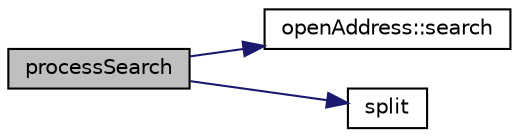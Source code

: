 digraph "processSearch"
{
 // LATEX_PDF_SIZE
  edge [fontname="Helvetica",fontsize="10",labelfontname="Helvetica",labelfontsize="10"];
  node [fontname="Helvetica",fontsize="10",shape=record];
  rankdir="LR";
  Node1 [label="processSearch",height=0.2,width=0.4,color="black", fillcolor="grey75", style="filled", fontcolor="black",tooltip=" "];
  Node1 -> Node2 [color="midnightblue",fontsize="10",style="solid",fontname="Helvetica"];
  Node2 [label="openAddress::search",height=0.2,width=0.4,color="black", fillcolor="white", style="filled",URL="$classopen_address.html#a13f5c40a1361991cb7eb5fe7f0d7d8e6",tooltip=" "];
  Node1 -> Node3 [color="midnightblue",fontsize="10",style="solid",fontname="Helvetica"];
  Node3 [label="split",height=0.2,width=0.4,color="black", fillcolor="white", style="filled",URL="$openhttest_8cpp.html#a3537c9546b6d4193a2b6fc74984f9700",tooltip=" "];
}
